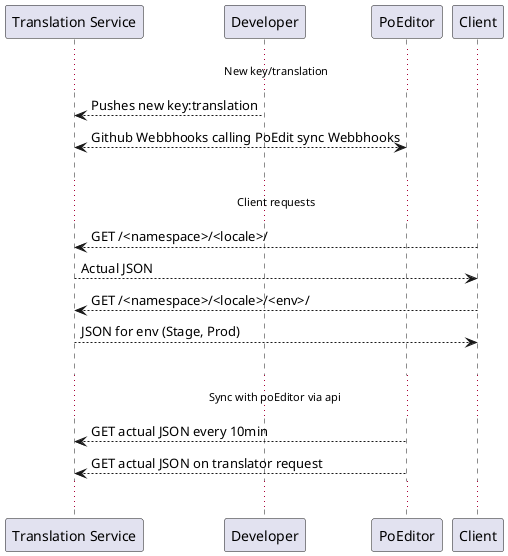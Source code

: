 @startuml
... New key/translation ...
"Translation Service" <-- "Developer" : Pushes new key:translation
"Translation Service" <--> "PoEditor": Github Webbhooks calling PoEdit sync Webbhooks
|||
... Client requests ...
"Client" --> "Translation Service" : GET /<namespace>/<locale>/
"Translation Service" --> "Client" : Actual JSON

"Client" --> "Translation Service" : GET /<namespace>/<locale>/<env>/
"Translation Service" --> "Client" : JSON for env (Stage, Prod)
|||
...Sync with poEditor via api ...
"Translation Service" <-- "PoEditor": GET actual JSON every 10min
"Translation Service" <-- "PoEditor": GET actual JSON on translator request
...
@enduml